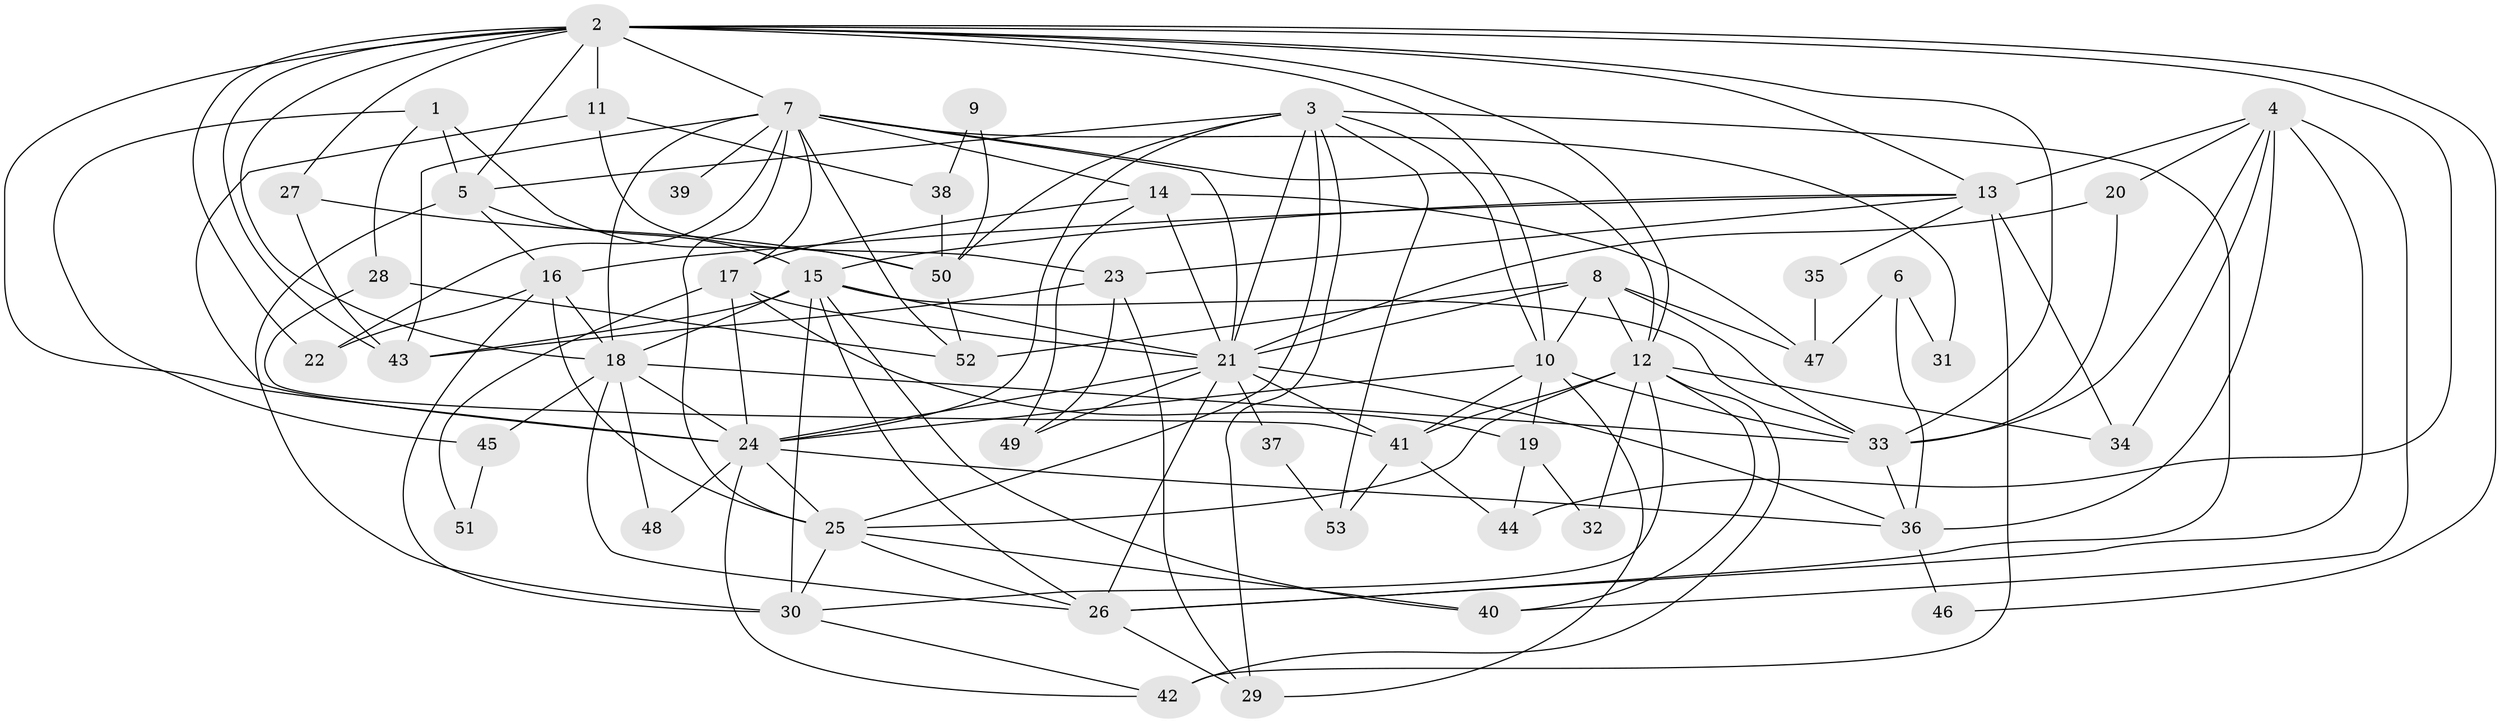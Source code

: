 // original degree distribution, {4: 0.2571428571428571, 5: 0.18095238095238095, 3: 0.23809523809523808, 2: 0.1619047619047619, 6: 0.13333333333333333, 8: 0.009523809523809525, 9: 0.009523809523809525, 7: 0.009523809523809525}
// Generated by graph-tools (version 1.1) at 2025/51/03/04/25 22:51:04]
// undirected, 53 vertices, 139 edges
graph export_dot {
  node [color=gray90,style=filled];
  1;
  2;
  3;
  4;
  5;
  6;
  7;
  8;
  9;
  10;
  11;
  12;
  13;
  14;
  15;
  16;
  17;
  18;
  19;
  20;
  21;
  22;
  23;
  24;
  25;
  26;
  27;
  28;
  29;
  30;
  31;
  32;
  33;
  34;
  35;
  36;
  37;
  38;
  39;
  40;
  41;
  42;
  43;
  44;
  45;
  46;
  47;
  48;
  49;
  50;
  51;
  52;
  53;
  1 -- 5 [weight=1.0];
  1 -- 28 [weight=1.0];
  1 -- 45 [weight=1.0];
  1 -- 50 [weight=1.0];
  2 -- 5 [weight=1.0];
  2 -- 7 [weight=1.0];
  2 -- 10 [weight=1.0];
  2 -- 11 [weight=3.0];
  2 -- 12 [weight=1.0];
  2 -- 13 [weight=1.0];
  2 -- 18 [weight=1.0];
  2 -- 22 [weight=1.0];
  2 -- 24 [weight=1.0];
  2 -- 27 [weight=1.0];
  2 -- 33 [weight=1.0];
  2 -- 43 [weight=1.0];
  2 -- 44 [weight=1.0];
  2 -- 46 [weight=1.0];
  3 -- 5 [weight=1.0];
  3 -- 10 [weight=1.0];
  3 -- 21 [weight=1.0];
  3 -- 24 [weight=1.0];
  3 -- 25 [weight=1.0];
  3 -- 26 [weight=1.0];
  3 -- 29 [weight=1.0];
  3 -- 50 [weight=1.0];
  3 -- 53 [weight=1.0];
  4 -- 13 [weight=1.0];
  4 -- 20 [weight=2.0];
  4 -- 26 [weight=2.0];
  4 -- 33 [weight=1.0];
  4 -- 34 [weight=1.0];
  4 -- 36 [weight=1.0];
  4 -- 40 [weight=1.0];
  5 -- 15 [weight=1.0];
  5 -- 16 [weight=3.0];
  5 -- 30 [weight=2.0];
  6 -- 31 [weight=1.0];
  6 -- 36 [weight=1.0];
  6 -- 47 [weight=1.0];
  7 -- 12 [weight=1.0];
  7 -- 14 [weight=1.0];
  7 -- 17 [weight=1.0];
  7 -- 18 [weight=1.0];
  7 -- 21 [weight=1.0];
  7 -- 22 [weight=2.0];
  7 -- 25 [weight=1.0];
  7 -- 31 [weight=1.0];
  7 -- 39 [weight=2.0];
  7 -- 43 [weight=1.0];
  7 -- 52 [weight=2.0];
  8 -- 10 [weight=2.0];
  8 -- 12 [weight=1.0];
  8 -- 21 [weight=1.0];
  8 -- 33 [weight=1.0];
  8 -- 47 [weight=1.0];
  8 -- 52 [weight=1.0];
  9 -- 38 [weight=1.0];
  9 -- 50 [weight=1.0];
  10 -- 19 [weight=1.0];
  10 -- 24 [weight=1.0];
  10 -- 29 [weight=2.0];
  10 -- 33 [weight=1.0];
  10 -- 41 [weight=1.0];
  11 -- 23 [weight=1.0];
  11 -- 24 [weight=1.0];
  11 -- 38 [weight=1.0];
  12 -- 25 [weight=1.0];
  12 -- 30 [weight=1.0];
  12 -- 32 [weight=1.0];
  12 -- 34 [weight=1.0];
  12 -- 40 [weight=1.0];
  12 -- 41 [weight=1.0];
  12 -- 42 [weight=2.0];
  13 -- 15 [weight=1.0];
  13 -- 16 [weight=1.0];
  13 -- 23 [weight=1.0];
  13 -- 34 [weight=1.0];
  13 -- 35 [weight=1.0];
  13 -- 42 [weight=1.0];
  14 -- 17 [weight=1.0];
  14 -- 21 [weight=1.0];
  14 -- 47 [weight=1.0];
  14 -- 49 [weight=1.0];
  15 -- 18 [weight=1.0];
  15 -- 21 [weight=1.0];
  15 -- 26 [weight=2.0];
  15 -- 30 [weight=1.0];
  15 -- 33 [weight=1.0];
  15 -- 40 [weight=1.0];
  15 -- 43 [weight=1.0];
  16 -- 18 [weight=1.0];
  16 -- 22 [weight=1.0];
  16 -- 25 [weight=1.0];
  16 -- 30 [weight=1.0];
  17 -- 19 [weight=1.0];
  17 -- 21 [weight=1.0];
  17 -- 24 [weight=1.0];
  17 -- 51 [weight=1.0];
  18 -- 24 [weight=1.0];
  18 -- 26 [weight=1.0];
  18 -- 33 [weight=1.0];
  18 -- 45 [weight=1.0];
  18 -- 48 [weight=1.0];
  19 -- 32 [weight=1.0];
  19 -- 44 [weight=1.0];
  20 -- 21 [weight=1.0];
  20 -- 33 [weight=1.0];
  21 -- 24 [weight=1.0];
  21 -- 26 [weight=1.0];
  21 -- 36 [weight=1.0];
  21 -- 37 [weight=1.0];
  21 -- 41 [weight=1.0];
  21 -- 49 [weight=1.0];
  23 -- 29 [weight=2.0];
  23 -- 43 [weight=1.0];
  23 -- 49 [weight=1.0];
  24 -- 25 [weight=1.0];
  24 -- 36 [weight=1.0];
  24 -- 42 [weight=1.0];
  24 -- 48 [weight=1.0];
  25 -- 26 [weight=1.0];
  25 -- 30 [weight=1.0];
  25 -- 40 [weight=1.0];
  26 -- 29 [weight=1.0];
  27 -- 43 [weight=1.0];
  27 -- 50 [weight=1.0];
  28 -- 41 [weight=1.0];
  28 -- 52 [weight=1.0];
  30 -- 42 [weight=1.0];
  33 -- 36 [weight=1.0];
  35 -- 47 [weight=1.0];
  36 -- 46 [weight=1.0];
  37 -- 53 [weight=1.0];
  38 -- 50 [weight=1.0];
  41 -- 44 [weight=1.0];
  41 -- 53 [weight=1.0];
  45 -- 51 [weight=1.0];
  50 -- 52 [weight=1.0];
}
